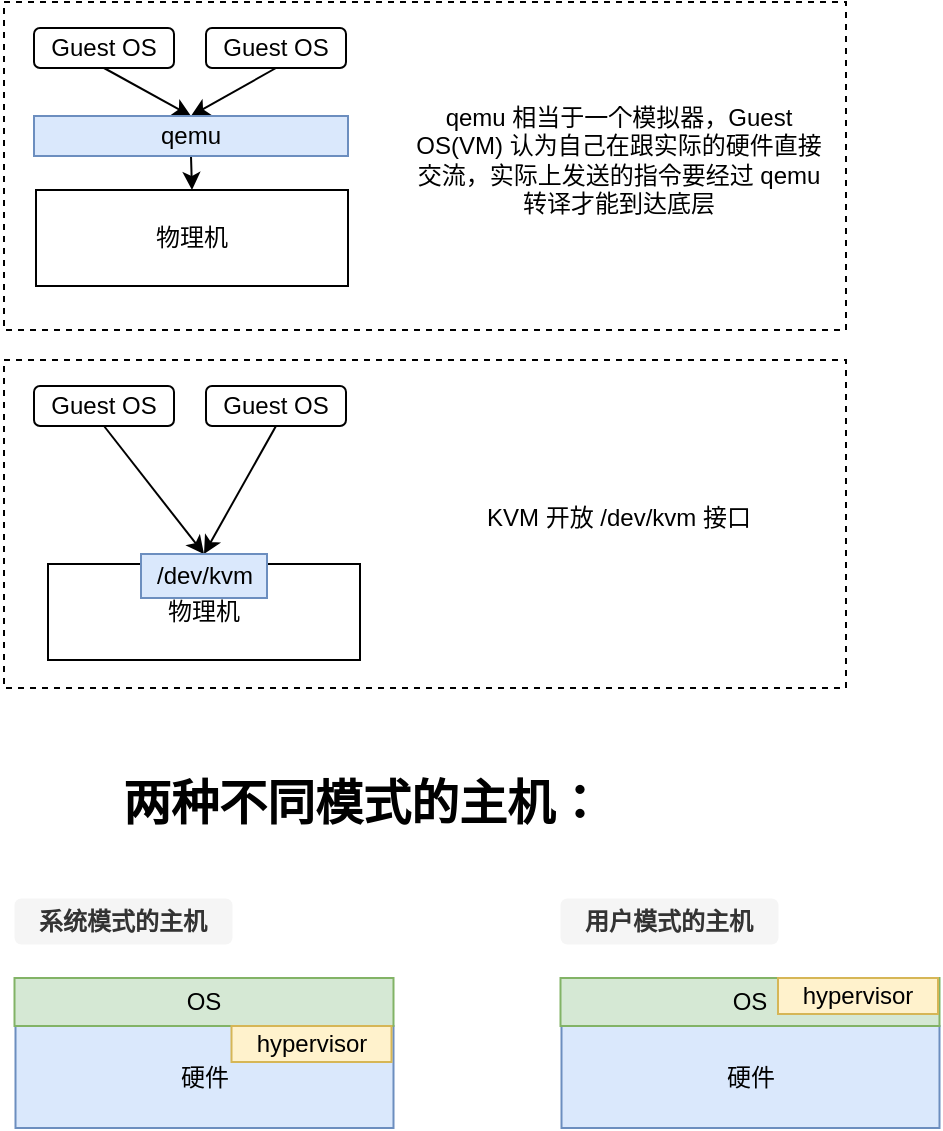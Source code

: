 <mxfile version="21.5.0" type="device">
  <diagram id="C5RBs43oDa-KdzZeNtuy" name="Page-1">
    <mxGraphModel dx="1180" dy="682" grid="0" gridSize="10" guides="1" tooltips="1" connect="1" arrows="1" fold="1" page="0" pageScale="1" pageWidth="827" pageHeight="1169" math="0" shadow="0">
      <root>
        <mxCell id="WIyWlLk6GJQsqaUBKTNV-0" />
        <mxCell id="WIyWlLk6GJQsqaUBKTNV-1" parent="WIyWlLk6GJQsqaUBKTNV-0" />
        <mxCell id="dVP849Rwp-jll4qUQUWA-8" value="" style="rounded=0;whiteSpace=wrap;html=1;dashed=1;" vertex="1" parent="WIyWlLk6GJQsqaUBKTNV-1">
          <mxGeometry x="145" y="67" width="421" height="164" as="geometry" />
        </mxCell>
        <mxCell id="dVP849Rwp-jll4qUQUWA-2" style="rounded=0;orthogonalLoop=1;jettySize=auto;html=1;exitX=0.5;exitY=1;exitDx=0;exitDy=0;entryX=0.5;entryY=0;entryDx=0;entryDy=0;" edge="1" parent="WIyWlLk6GJQsqaUBKTNV-1" source="WIyWlLk6GJQsqaUBKTNV-3" target="dVP849Rwp-jll4qUQUWA-1">
          <mxGeometry relative="1" as="geometry" />
        </mxCell>
        <mxCell id="WIyWlLk6GJQsqaUBKTNV-3" value="Guest OS" style="rounded=1;whiteSpace=wrap;html=1;fontSize=12;glass=0;strokeWidth=1;shadow=0;" parent="WIyWlLk6GJQsqaUBKTNV-1" vertex="1">
          <mxGeometry x="160" y="80" width="70" height="20" as="geometry" />
        </mxCell>
        <mxCell id="dVP849Rwp-jll4qUQUWA-3" style="rounded=0;orthogonalLoop=1;jettySize=auto;html=1;exitX=0.5;exitY=1;exitDx=0;exitDy=0;entryX=0.5;entryY=0;entryDx=0;entryDy=0;" edge="1" parent="WIyWlLk6GJQsqaUBKTNV-1" source="dVP849Rwp-jll4qUQUWA-0" target="dVP849Rwp-jll4qUQUWA-1">
          <mxGeometry relative="1" as="geometry" />
        </mxCell>
        <mxCell id="dVP849Rwp-jll4qUQUWA-0" value="Guest OS" style="rounded=1;whiteSpace=wrap;html=1;fontSize=12;glass=0;strokeWidth=1;shadow=0;" vertex="1" parent="WIyWlLk6GJQsqaUBKTNV-1">
          <mxGeometry x="246" y="80" width="70" height="20" as="geometry" />
        </mxCell>
        <mxCell id="dVP849Rwp-jll4qUQUWA-5" style="edgeStyle=orthogonalEdgeStyle;rounded=0;orthogonalLoop=1;jettySize=auto;html=1;exitX=0.5;exitY=1;exitDx=0;exitDy=0;entryX=0.5;entryY=0;entryDx=0;entryDy=0;" edge="1" parent="WIyWlLk6GJQsqaUBKTNV-1" source="dVP849Rwp-jll4qUQUWA-1" target="dVP849Rwp-jll4qUQUWA-4">
          <mxGeometry relative="1" as="geometry" />
        </mxCell>
        <mxCell id="dVP849Rwp-jll4qUQUWA-1" value="qemu" style="rounded=0;whiteSpace=wrap;html=1;fillColor=#dae8fc;strokeColor=#6c8ebf;" vertex="1" parent="WIyWlLk6GJQsqaUBKTNV-1">
          <mxGeometry x="160" y="124" width="157" height="20" as="geometry" />
        </mxCell>
        <mxCell id="dVP849Rwp-jll4qUQUWA-4" value="物理机" style="rounded=0;whiteSpace=wrap;html=1;" vertex="1" parent="WIyWlLk6GJQsqaUBKTNV-1">
          <mxGeometry x="161" y="161" width="156" height="48" as="geometry" />
        </mxCell>
        <mxCell id="dVP849Rwp-jll4qUQUWA-6" value="qemu 相当于一个模拟器，Guest OS(VM) 认为自己在跟实际的硬件直接交流，实际上发送的指令要经过 qemu 转译才能到达底层" style="text;html=1;strokeColor=none;fillColor=none;align=center;verticalAlign=middle;whiteSpace=wrap;rounded=0;" vertex="1" parent="WIyWlLk6GJQsqaUBKTNV-1">
          <mxGeometry x="345" y="113" width="215" height="66" as="geometry" />
        </mxCell>
        <mxCell id="dVP849Rwp-jll4qUQUWA-9" value="" style="rounded=0;whiteSpace=wrap;html=1;dashed=1;" vertex="1" parent="WIyWlLk6GJQsqaUBKTNV-1">
          <mxGeometry x="145" y="246" width="421" height="164" as="geometry" />
        </mxCell>
        <mxCell id="dVP849Rwp-jll4qUQUWA-10" style="rounded=0;orthogonalLoop=1;jettySize=auto;html=1;exitX=0.5;exitY=1;exitDx=0;exitDy=0;entryX=0.5;entryY=0;entryDx=0;entryDy=0;" edge="1" parent="WIyWlLk6GJQsqaUBKTNV-1" source="dVP849Rwp-jll4qUQUWA-11" target="dVP849Rwp-jll4qUQUWA-15">
          <mxGeometry relative="1" as="geometry" />
        </mxCell>
        <mxCell id="dVP849Rwp-jll4qUQUWA-11" value="Guest OS" style="rounded=1;whiteSpace=wrap;html=1;fontSize=12;glass=0;strokeWidth=1;shadow=0;" vertex="1" parent="WIyWlLk6GJQsqaUBKTNV-1">
          <mxGeometry x="160" y="259" width="70" height="20" as="geometry" />
        </mxCell>
        <mxCell id="dVP849Rwp-jll4qUQUWA-12" style="rounded=0;orthogonalLoop=1;jettySize=auto;html=1;exitX=0.5;exitY=1;exitDx=0;exitDy=0;entryX=0.5;entryY=0;entryDx=0;entryDy=0;" edge="1" parent="WIyWlLk6GJQsqaUBKTNV-1" source="dVP849Rwp-jll4qUQUWA-13" target="dVP849Rwp-jll4qUQUWA-15">
          <mxGeometry relative="1" as="geometry" />
        </mxCell>
        <mxCell id="dVP849Rwp-jll4qUQUWA-13" value="Guest OS" style="rounded=1;whiteSpace=wrap;html=1;fontSize=12;glass=0;strokeWidth=1;shadow=0;" vertex="1" parent="WIyWlLk6GJQsqaUBKTNV-1">
          <mxGeometry x="246" y="259" width="70" height="20" as="geometry" />
        </mxCell>
        <mxCell id="dVP849Rwp-jll4qUQUWA-17" value="KVM 开放 /dev/kvm 接口" style="text;html=1;strokeColor=none;fillColor=none;align=center;verticalAlign=middle;whiteSpace=wrap;rounded=0;" vertex="1" parent="WIyWlLk6GJQsqaUBKTNV-1">
          <mxGeometry x="345" y="292" width="215" height="66" as="geometry" />
        </mxCell>
        <mxCell id="dVP849Rwp-jll4qUQUWA-16" value="物理机" style="rounded=0;whiteSpace=wrap;html=1;" vertex="1" parent="WIyWlLk6GJQsqaUBKTNV-1">
          <mxGeometry x="167" y="348" width="156" height="48" as="geometry" />
        </mxCell>
        <mxCell id="dVP849Rwp-jll4qUQUWA-15" value="/dev/kvm" style="rounded=0;whiteSpace=wrap;html=1;fillColor=#dae8fc;strokeColor=#6c8ebf;" vertex="1" parent="WIyWlLk6GJQsqaUBKTNV-1">
          <mxGeometry x="213.5" y="343" width="63" height="22" as="geometry" />
        </mxCell>
        <mxCell id="dVP849Rwp-jll4qUQUWA-19" value="两种不同模式的主机：" style="text;strokeColor=none;fillColor=none;html=1;fontSize=24;fontStyle=1;verticalAlign=middle;align=center;" vertex="1" parent="WIyWlLk6GJQsqaUBKTNV-1">
          <mxGeometry x="143" y="448" width="362" height="39" as="geometry" />
        </mxCell>
        <mxCell id="dVP849Rwp-jll4qUQUWA-22" value="系统模式的主机" style="rounded=1;whiteSpace=wrap;html=1;fillColor=#f5f5f5;fontColor=#333333;strokeColor=none;strokeWidth=0;fontStyle=1" vertex="1" parent="WIyWlLk6GJQsqaUBKTNV-1">
          <mxGeometry x="150" y="515" width="109" height="23" as="geometry" />
        </mxCell>
        <mxCell id="dVP849Rwp-jll4qUQUWA-23" value="硬件" style="rounded=0;whiteSpace=wrap;html=1;fillColor=#dae8fc;strokeColor=#6c8ebf;" vertex="1" parent="WIyWlLk6GJQsqaUBKTNV-1">
          <mxGeometry x="150.75" y="579" width="189" height="51" as="geometry" />
        </mxCell>
        <mxCell id="dVP849Rwp-jll4qUQUWA-24" value="OS" style="rounded=0;whiteSpace=wrap;html=1;fillColor=#d5e8d4;strokeColor=#82b366;" vertex="1" parent="WIyWlLk6GJQsqaUBKTNV-1">
          <mxGeometry x="150.25" y="555" width="189.5" height="24" as="geometry" />
        </mxCell>
        <mxCell id="dVP849Rwp-jll4qUQUWA-26" value="hypervisor" style="rounded=0;whiteSpace=wrap;html=1;fillColor=#fff2cc;strokeColor=#d6b656;" vertex="1" parent="WIyWlLk6GJQsqaUBKTNV-1">
          <mxGeometry x="258.75" y="579" width="80" height="18" as="geometry" />
        </mxCell>
        <mxCell id="dVP849Rwp-jll4qUQUWA-28" value="用户模式的主机" style="rounded=1;whiteSpace=wrap;html=1;fillColor=#f5f5f5;fontColor=#333333;strokeColor=none;strokeWidth=0;fontStyle=1" vertex="1" parent="WIyWlLk6GJQsqaUBKTNV-1">
          <mxGeometry x="423" y="515" width="109" height="23" as="geometry" />
        </mxCell>
        <mxCell id="dVP849Rwp-jll4qUQUWA-29" value="硬件" style="rounded=0;whiteSpace=wrap;html=1;fillColor=#dae8fc;strokeColor=#6c8ebf;" vertex="1" parent="WIyWlLk6GJQsqaUBKTNV-1">
          <mxGeometry x="423.75" y="579" width="189" height="51" as="geometry" />
        </mxCell>
        <mxCell id="dVP849Rwp-jll4qUQUWA-30" value="OS" style="rounded=0;whiteSpace=wrap;html=1;fillColor=#d5e8d4;strokeColor=#82b366;" vertex="1" parent="WIyWlLk6GJQsqaUBKTNV-1">
          <mxGeometry x="423.25" y="555" width="189.5" height="24" as="geometry" />
        </mxCell>
        <mxCell id="dVP849Rwp-jll4qUQUWA-31" value="hypervisor" style="rounded=0;whiteSpace=wrap;html=1;fillColor=#fff2cc;strokeColor=#d6b656;" vertex="1" parent="WIyWlLk6GJQsqaUBKTNV-1">
          <mxGeometry x="532" y="555" width="80" height="18" as="geometry" />
        </mxCell>
      </root>
    </mxGraphModel>
  </diagram>
</mxfile>
